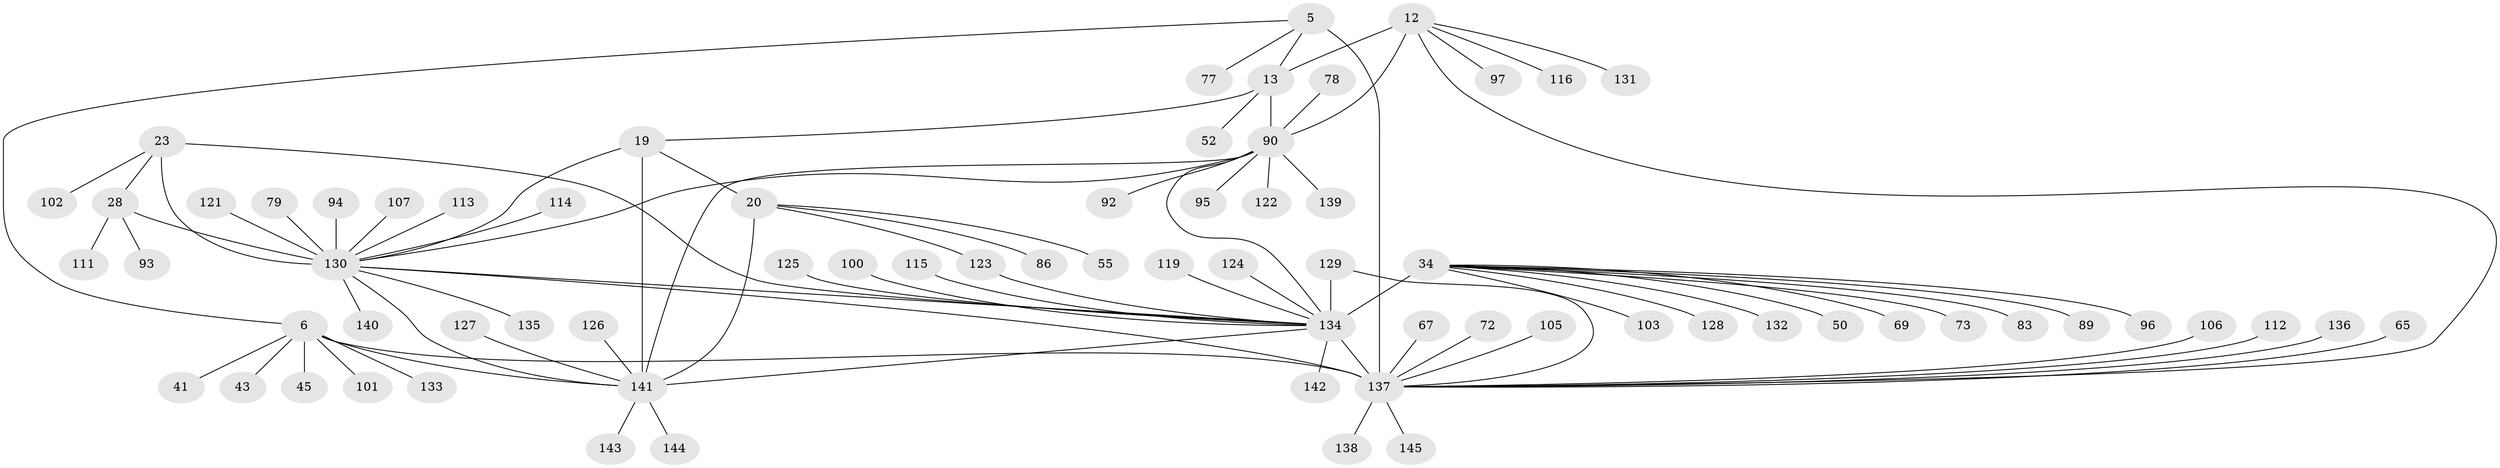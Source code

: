 // original degree distribution, {10: 0.020689655172413793, 7: 0.04827586206896552, 11: 0.034482758620689655, 8: 0.05517241379310345, 13: 0.013793103448275862, 9: 0.027586206896551724, 17: 0.006896551724137931, 6: 0.013793103448275862, 16: 0.006896551724137931, 12: 0.006896551724137931, 14: 0.006896551724137931, 1: 0.5793103448275863, 2: 0.14482758620689656, 4: 0.013793103448275862, 3: 0.020689655172413793}
// Generated by graph-tools (version 1.1) at 2025/54/03/09/25 04:54:29]
// undirected, 72 vertices, 87 edges
graph export_dot {
graph [start="1"]
  node [color=gray90,style=filled];
  5 [super="+3"];
  6 [super="+4"];
  12 [super="+10"];
  13 [super="+8"];
  19 [super="+18"];
  20 [super="+16"];
  23 [super="+22"];
  28 [super="+25"];
  34 [super="+31+33"];
  41;
  43;
  45;
  50;
  52;
  55;
  65;
  67;
  69;
  72;
  73;
  77;
  78;
  79;
  83;
  86;
  89 [super="+47"];
  90 [super="+71+37+61"];
  92;
  93;
  94;
  95;
  96;
  97;
  100;
  101;
  102;
  103;
  105;
  106;
  107;
  111;
  112;
  113;
  114;
  115;
  116;
  119;
  121;
  122;
  123;
  124 [super="+54"];
  125;
  126 [super="+81"];
  127;
  128 [super="+117"];
  129 [super="+88"];
  130 [super="+104+27+36+39+58+60+68+70"];
  131 [super="+49"];
  132;
  133;
  134 [super="+66+76"];
  135;
  136 [super="+59"];
  137 [super="+91+98+7+48+2+56"];
  138;
  139 [super="+44"];
  140 [super="+53"];
  141 [super="+38+46+63+80+82+85+87+108+109+110+118+120"];
  142;
  143;
  144 [super="+40"];
  145;
  5 -- 6 [weight=4];
  5 -- 13;
  5 -- 77;
  5 -- 137 [weight=6];
  6 -- 41;
  6 -- 101;
  6 -- 133;
  6 -- 43;
  6 -- 45;
  6 -- 137 [weight=7];
  6 -- 141;
  12 -- 13 [weight=4];
  12 -- 97;
  12 -- 116;
  12 -- 137;
  12 -- 131;
  12 -- 90 [weight=6];
  13 -- 52;
  13 -- 19;
  13 -- 90 [weight=6];
  19 -- 20 [weight=4];
  19 -- 130;
  19 -- 141 [weight=6];
  20 -- 86;
  20 -- 55;
  20 -- 123;
  20 -- 141 [weight=6];
  23 -- 28 [weight=4];
  23 -- 102;
  23 -- 130 [weight=6];
  23 -- 134;
  28 -- 93;
  28 -- 111;
  28 -- 130 [weight=6];
  34 -- 50;
  34 -- 103;
  34 -- 69;
  34 -- 89;
  34 -- 128;
  34 -- 134 [weight=12];
  34 -- 96;
  34 -- 83;
  34 -- 132;
  34 -- 73;
  65 -- 137;
  67 -- 137;
  72 -- 137;
  78 -- 90;
  79 -- 130;
  90 -- 130;
  90 -- 134;
  90 -- 139;
  90 -- 141;
  90 -- 122;
  90 -- 92;
  90 -- 95;
  94 -- 130;
  100 -- 134;
  105 -- 137;
  106 -- 137;
  107 -- 130;
  112 -- 137;
  113 -- 130;
  114 -- 130;
  115 -- 134;
  119 -- 134;
  121 -- 130;
  123 -- 134;
  124 -- 134;
  125 -- 134;
  126 -- 141;
  127 -- 141;
  129 -- 137;
  129 -- 134 [weight=2];
  130 -- 137 [weight=4];
  130 -- 135;
  130 -- 140;
  130 -- 141;
  130 -- 134 [weight=2];
  134 -- 137;
  134 -- 141;
  134 -- 142;
  136 -- 137;
  137 -- 138;
  137 -- 145;
  141 -- 143;
  141 -- 144;
}
